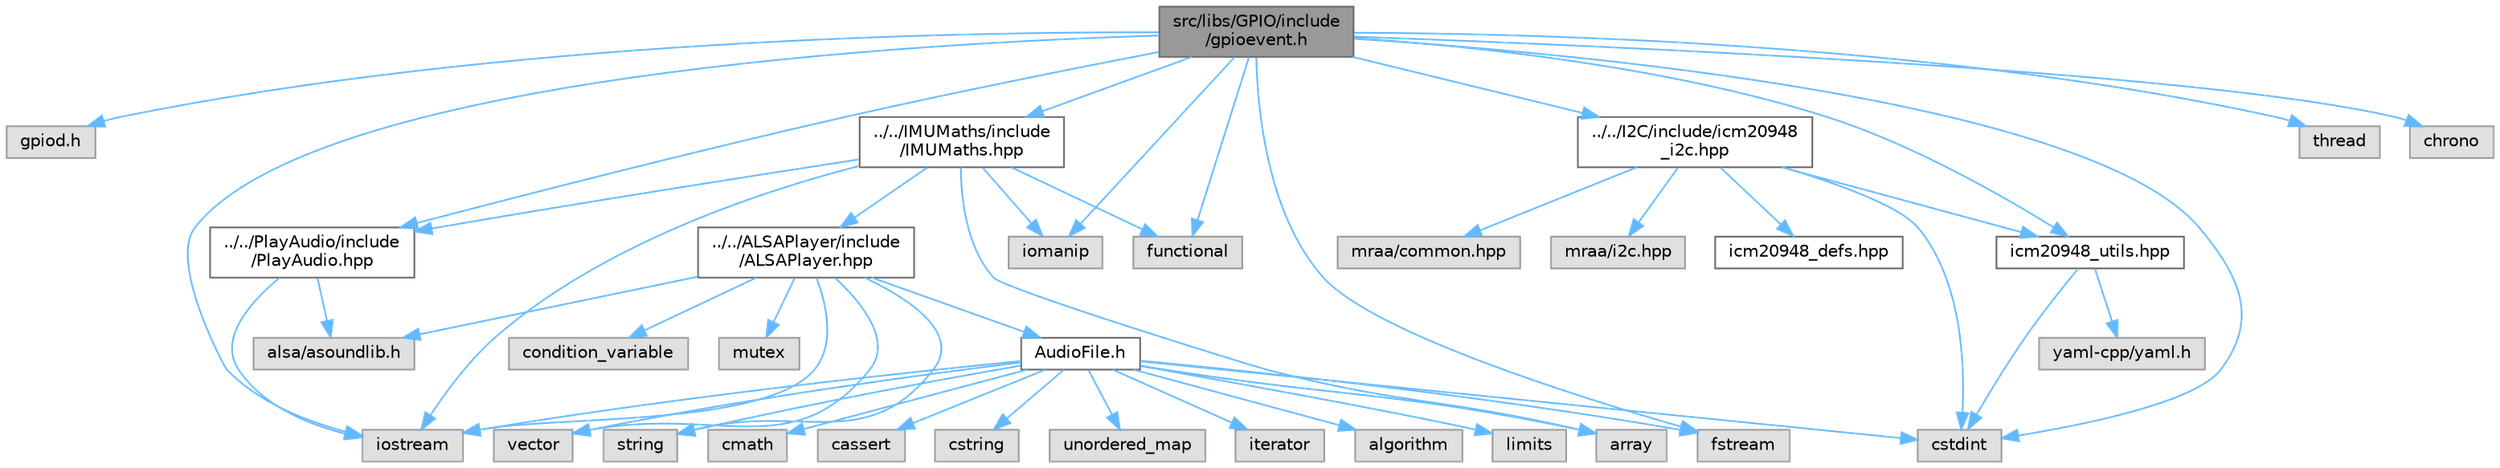 digraph "src/libs/GPIO/include/gpioevent.h"
{
 // LATEX_PDF_SIZE
  bgcolor="transparent";
  edge [fontname=Helvetica,fontsize=10,labelfontname=Helvetica,labelfontsize=10];
  node [fontname=Helvetica,fontsize=10,shape=box,height=0.2,width=0.4];
  Node1 [id="Node000001",label="src/libs/GPIO/include\l/gpioevent.h",height=0.2,width=0.4,color="gray40", fillcolor="grey60", style="filled", fontcolor="black",tooltip=" "];
  Node1 -> Node2 [id="edge48_Node000001_Node000002",color="steelblue1",style="solid",tooltip=" "];
  Node2 [id="Node000002",label="gpiod.h",height=0.2,width=0.4,color="grey60", fillcolor="#E0E0E0", style="filled",tooltip=" "];
  Node1 -> Node3 [id="edge49_Node000001_Node000003",color="steelblue1",style="solid",tooltip=" "];
  Node3 [id="Node000003",label="iostream",height=0.2,width=0.4,color="grey60", fillcolor="#E0E0E0", style="filled",tooltip=" "];
  Node1 -> Node4 [id="edge50_Node000001_Node000004",color="steelblue1",style="solid",tooltip=" "];
  Node4 [id="Node000004",label="thread",height=0.2,width=0.4,color="grey60", fillcolor="#E0E0E0", style="filled",tooltip=" "];
  Node1 -> Node5 [id="edge51_Node000001_Node000005",color="steelblue1",style="solid",tooltip=" "];
  Node5 [id="Node000005",label="chrono",height=0.2,width=0.4,color="grey60", fillcolor="#E0E0E0", style="filled",tooltip=" "];
  Node1 -> Node6 [id="edge52_Node000001_Node000006",color="steelblue1",style="solid",tooltip=" "];
  Node6 [id="Node000006",label="iomanip",height=0.2,width=0.4,color="grey60", fillcolor="#E0E0E0", style="filled",tooltip=" "];
  Node1 -> Node7 [id="edge53_Node000001_Node000007",color="steelblue1",style="solid",tooltip=" "];
  Node7 [id="Node000007",label="fstream",height=0.2,width=0.4,color="grey60", fillcolor="#E0E0E0", style="filled",tooltip=" "];
  Node1 -> Node8 [id="edge54_Node000001_Node000008",color="steelblue1",style="solid",tooltip=" "];
  Node8 [id="Node000008",label="cstdint",height=0.2,width=0.4,color="grey60", fillcolor="#E0E0E0", style="filled",tooltip=" "];
  Node1 -> Node9 [id="edge55_Node000001_Node000009",color="steelblue1",style="solid",tooltip=" "];
  Node9 [id="Node000009",label="functional",height=0.2,width=0.4,color="grey60", fillcolor="#E0E0E0", style="filled",tooltip=" "];
  Node1 -> Node10 [id="edge56_Node000001_Node000010",color="steelblue1",style="solid",tooltip=" "];
  Node10 [id="Node000010",label="../../I2C/include/icm20948\l_i2c.hpp",height=0.2,width=0.4,color="grey40", fillcolor="white", style="filled",URL="$icm20948__i2c_8hpp.html",tooltip=" "];
  Node10 -> Node8 [id="edge57_Node000010_Node000008",color="steelblue1",style="solid",tooltip=" "];
  Node10 -> Node11 [id="edge58_Node000010_Node000011",color="steelblue1",style="solid",tooltip=" "];
  Node11 [id="Node000011",label="mraa/common.hpp",height=0.2,width=0.4,color="grey60", fillcolor="#E0E0E0", style="filled",tooltip=" "];
  Node10 -> Node12 [id="edge59_Node000010_Node000012",color="steelblue1",style="solid",tooltip=" "];
  Node12 [id="Node000012",label="mraa/i2c.hpp",height=0.2,width=0.4,color="grey60", fillcolor="#E0E0E0", style="filled",tooltip=" "];
  Node10 -> Node13 [id="edge60_Node000010_Node000013",color="steelblue1",style="solid",tooltip=" "];
  Node13 [id="Node000013",label="icm20948_defs.hpp",height=0.2,width=0.4,color="grey40", fillcolor="white", style="filled",URL="$icm20948__defs_8hpp.html",tooltip=" "];
  Node10 -> Node14 [id="edge61_Node000010_Node000014",color="steelblue1",style="solid",tooltip=" "];
  Node14 [id="Node000014",label="icm20948_utils.hpp",height=0.2,width=0.4,color="grey40", fillcolor="white", style="filled",URL="$icm20948__utils_8hpp.html",tooltip=" "];
  Node14 -> Node8 [id="edge62_Node000014_Node000008",color="steelblue1",style="solid",tooltip=" "];
  Node14 -> Node15 [id="edge63_Node000014_Node000015",color="steelblue1",style="solid",tooltip=" "];
  Node15 [id="Node000015",label="yaml-cpp/yaml.h",height=0.2,width=0.4,color="grey60", fillcolor="#E0E0E0", style="filled",tooltip=" "];
  Node1 -> Node14 [id="edge64_Node000001_Node000014",color="steelblue1",style="solid",tooltip=" "];
  Node1 -> Node16 [id="edge65_Node000001_Node000016",color="steelblue1",style="solid",tooltip=" "];
  Node16 [id="Node000016",label="../../IMUMaths/include\l/IMUMaths.hpp",height=0.2,width=0.4,color="grey40", fillcolor="white", style="filled",URL="$IMUMaths_8hpp.html",tooltip=" "];
  Node16 -> Node3 [id="edge66_Node000016_Node000003",color="steelblue1",style="solid",tooltip=" "];
  Node16 -> Node17 [id="edge67_Node000016_Node000017",color="steelblue1",style="solid",tooltip=" "];
  Node17 [id="Node000017",label="array",height=0.2,width=0.4,color="grey60", fillcolor="#E0E0E0", style="filled",tooltip=" "];
  Node16 -> Node6 [id="edge68_Node000016_Node000006",color="steelblue1",style="solid",tooltip=" "];
  Node16 -> Node9 [id="edge69_Node000016_Node000009",color="steelblue1",style="solid",tooltip=" "];
  Node16 -> Node18 [id="edge70_Node000016_Node000018",color="steelblue1",style="solid",tooltip=" "];
  Node18 [id="Node000018",label="../../PlayAudio/include\l/PlayAudio.hpp",height=0.2,width=0.4,color="grey40", fillcolor="white", style="filled",URL="$PlayAudio_8hpp.html",tooltip=" "];
  Node18 -> Node3 [id="edge71_Node000018_Node000003",color="steelblue1",style="solid",tooltip=" "];
  Node18 -> Node19 [id="edge72_Node000018_Node000019",color="steelblue1",style="solid",tooltip=" "];
  Node19 [id="Node000019",label="alsa/asoundlib.h",height=0.2,width=0.4,color="grey60", fillcolor="#E0E0E0", style="filled",tooltip=" "];
  Node16 -> Node20 [id="edge73_Node000016_Node000020",color="steelblue1",style="solid",tooltip=" "];
  Node20 [id="Node000020",label="../../ALSAPlayer/include\l/ALSAPlayer.hpp",height=0.2,width=0.4,color="grey40", fillcolor="white", style="filled",URL="$ALSAPlayer_8hpp.html",tooltip=" "];
  Node20 -> Node19 [id="edge74_Node000020_Node000019",color="steelblue1",style="solid",tooltip=" "];
  Node20 -> Node21 [id="edge75_Node000020_Node000021",color="steelblue1",style="solid",tooltip=" "];
  Node21 [id="Node000021",label="string",height=0.2,width=0.4,color="grey60", fillcolor="#E0E0E0", style="filled",tooltip=" "];
  Node20 -> Node22 [id="edge76_Node000020_Node000022",color="steelblue1",style="solid",tooltip=" "];
  Node22 [id="Node000022",label="vector",height=0.2,width=0.4,color="grey60", fillcolor="#E0E0E0", style="filled",tooltip=" "];
  Node20 -> Node3 [id="edge77_Node000020_Node000003",color="steelblue1",style="solid",tooltip=" "];
  Node20 -> Node23 [id="edge78_Node000020_Node000023",color="steelblue1",style="solid",tooltip=" "];
  Node23 [id="Node000023",label="condition_variable",height=0.2,width=0.4,color="grey60", fillcolor="#E0E0E0", style="filled",tooltip=" "];
  Node20 -> Node24 [id="edge79_Node000020_Node000024",color="steelblue1",style="solid",tooltip=" "];
  Node24 [id="Node000024",label="mutex",height=0.2,width=0.4,color="grey60", fillcolor="#E0E0E0", style="filled",tooltip=" "];
  Node20 -> Node25 [id="edge80_Node000020_Node000025",color="steelblue1",style="solid",tooltip=" "];
  Node25 [id="Node000025",label="AudioFile.h",height=0.2,width=0.4,color="grey40", fillcolor="white", style="filled",URL="$AudioFile_8h.html",tooltip=" "];
  Node25 -> Node3 [id="edge81_Node000025_Node000003",color="steelblue1",style="solid",tooltip=" "];
  Node25 -> Node22 [id="edge82_Node000025_Node000022",color="steelblue1",style="solid",tooltip=" "];
  Node25 -> Node26 [id="edge83_Node000025_Node000026",color="steelblue1",style="solid",tooltip=" "];
  Node26 [id="Node000026",label="cassert",height=0.2,width=0.4,color="grey60", fillcolor="#E0E0E0", style="filled",tooltip=" "];
  Node25 -> Node21 [id="edge84_Node000025_Node000021",color="steelblue1",style="solid",tooltip=" "];
  Node25 -> Node27 [id="edge85_Node000025_Node000027",color="steelblue1",style="solid",tooltip=" "];
  Node27 [id="Node000027",label="cstring",height=0.2,width=0.4,color="grey60", fillcolor="#E0E0E0", style="filled",tooltip=" "];
  Node25 -> Node7 [id="edge86_Node000025_Node000007",color="steelblue1",style="solid",tooltip=" "];
  Node25 -> Node28 [id="edge87_Node000025_Node000028",color="steelblue1",style="solid",tooltip=" "];
  Node28 [id="Node000028",label="unordered_map",height=0.2,width=0.4,color="grey60", fillcolor="#E0E0E0", style="filled",tooltip=" "];
  Node25 -> Node29 [id="edge88_Node000025_Node000029",color="steelblue1",style="solid",tooltip=" "];
  Node29 [id="Node000029",label="iterator",height=0.2,width=0.4,color="grey60", fillcolor="#E0E0E0", style="filled",tooltip=" "];
  Node25 -> Node30 [id="edge89_Node000025_Node000030",color="steelblue1",style="solid",tooltip=" "];
  Node30 [id="Node000030",label="algorithm",height=0.2,width=0.4,color="grey60", fillcolor="#E0E0E0", style="filled",tooltip=" "];
  Node25 -> Node31 [id="edge90_Node000025_Node000031",color="steelblue1",style="solid",tooltip=" "];
  Node31 [id="Node000031",label="limits",height=0.2,width=0.4,color="grey60", fillcolor="#E0E0E0", style="filled",tooltip=" "];
  Node25 -> Node8 [id="edge91_Node000025_Node000008",color="steelblue1",style="solid",tooltip=" "];
  Node25 -> Node32 [id="edge92_Node000025_Node000032",color="steelblue1",style="solid",tooltip=" "];
  Node32 [id="Node000032",label="cmath",height=0.2,width=0.4,color="grey60", fillcolor="#E0E0E0", style="filled",tooltip=" "];
  Node25 -> Node17 [id="edge93_Node000025_Node000017",color="steelblue1",style="solid",tooltip=" "];
  Node1 -> Node18 [id="edge94_Node000001_Node000018",color="steelblue1",style="solid",tooltip=" "];
}
